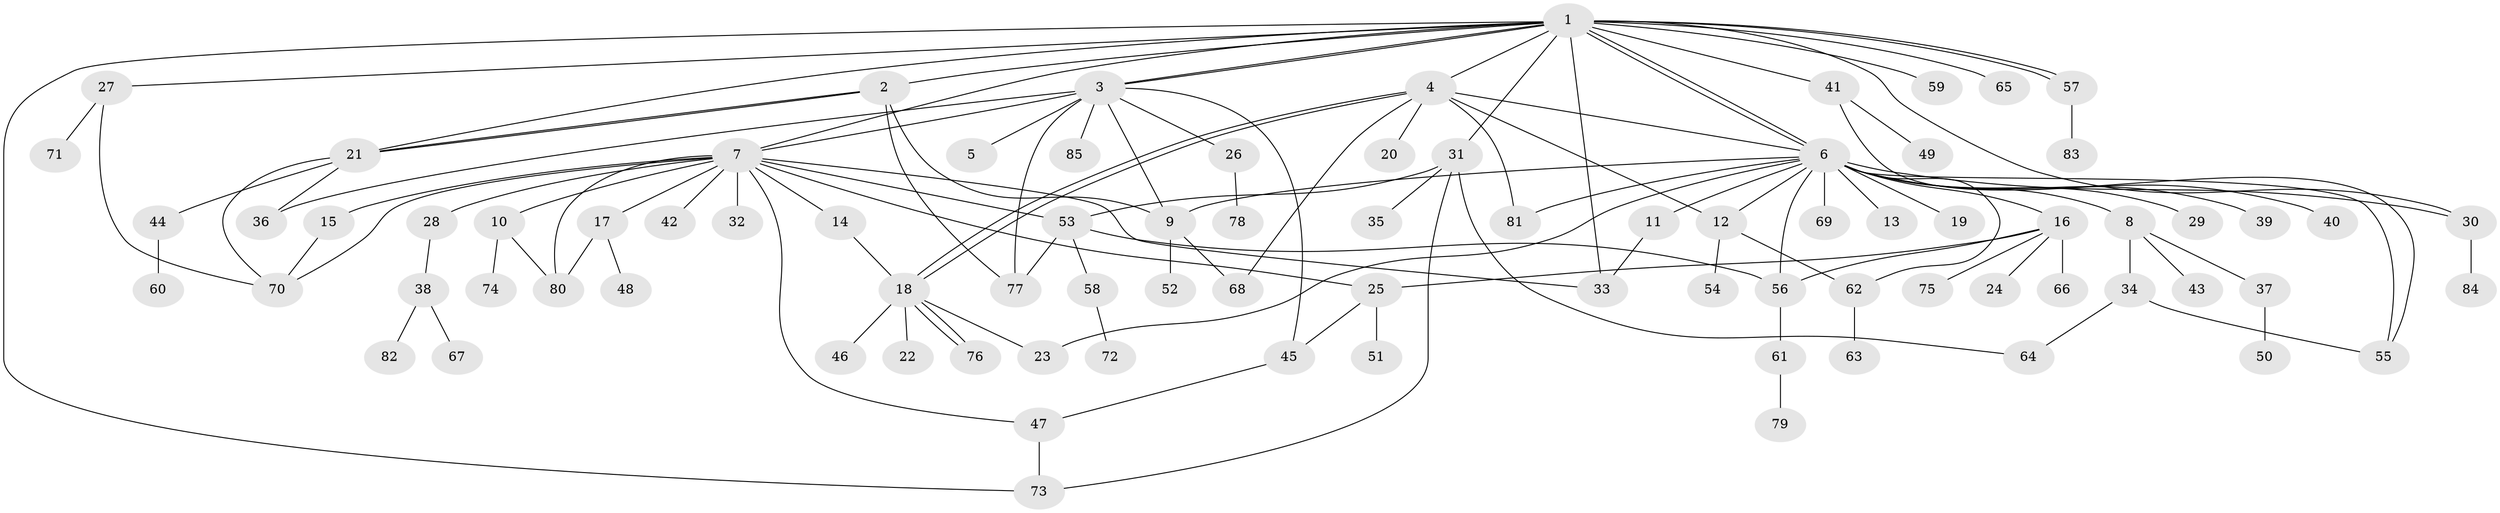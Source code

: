 // Generated by graph-tools (version 1.1) at 2025/26/03/09/25 03:26:07]
// undirected, 85 vertices, 123 edges
graph export_dot {
graph [start="1"]
  node [color=gray90,style=filled];
  1;
  2;
  3;
  4;
  5;
  6;
  7;
  8;
  9;
  10;
  11;
  12;
  13;
  14;
  15;
  16;
  17;
  18;
  19;
  20;
  21;
  22;
  23;
  24;
  25;
  26;
  27;
  28;
  29;
  30;
  31;
  32;
  33;
  34;
  35;
  36;
  37;
  38;
  39;
  40;
  41;
  42;
  43;
  44;
  45;
  46;
  47;
  48;
  49;
  50;
  51;
  52;
  53;
  54;
  55;
  56;
  57;
  58;
  59;
  60;
  61;
  62;
  63;
  64;
  65;
  66;
  67;
  68;
  69;
  70;
  71;
  72;
  73;
  74;
  75;
  76;
  77;
  78;
  79;
  80;
  81;
  82;
  83;
  84;
  85;
  1 -- 2;
  1 -- 3;
  1 -- 3;
  1 -- 4;
  1 -- 6;
  1 -- 6;
  1 -- 7;
  1 -- 21;
  1 -- 27;
  1 -- 30;
  1 -- 31;
  1 -- 33;
  1 -- 41;
  1 -- 57;
  1 -- 57;
  1 -- 59;
  1 -- 65;
  1 -- 73;
  2 -- 9;
  2 -- 21;
  2 -- 21;
  2 -- 77;
  3 -- 5;
  3 -- 7;
  3 -- 9;
  3 -- 26;
  3 -- 36;
  3 -- 45;
  3 -- 77;
  3 -- 85;
  4 -- 6;
  4 -- 12;
  4 -- 18;
  4 -- 18;
  4 -- 20;
  4 -- 68;
  4 -- 81;
  6 -- 8;
  6 -- 9;
  6 -- 11;
  6 -- 12;
  6 -- 13;
  6 -- 16;
  6 -- 19;
  6 -- 23;
  6 -- 29;
  6 -- 30;
  6 -- 39;
  6 -- 40;
  6 -- 55;
  6 -- 56;
  6 -- 62;
  6 -- 69;
  6 -- 81;
  7 -- 10;
  7 -- 14;
  7 -- 15;
  7 -- 17;
  7 -- 25;
  7 -- 28;
  7 -- 32;
  7 -- 33;
  7 -- 42;
  7 -- 47;
  7 -- 53;
  7 -- 70;
  7 -- 80;
  8 -- 34;
  8 -- 37;
  8 -- 43;
  9 -- 52;
  9 -- 68;
  10 -- 74;
  10 -- 80;
  11 -- 33;
  12 -- 54;
  12 -- 62;
  14 -- 18;
  15 -- 70;
  16 -- 24;
  16 -- 25;
  16 -- 56;
  16 -- 66;
  16 -- 75;
  17 -- 48;
  17 -- 80;
  18 -- 22;
  18 -- 23;
  18 -- 46;
  18 -- 76;
  18 -- 76;
  21 -- 36;
  21 -- 44;
  21 -- 70;
  25 -- 45;
  25 -- 51;
  26 -- 78;
  27 -- 70;
  27 -- 71;
  28 -- 38;
  30 -- 84;
  31 -- 35;
  31 -- 53;
  31 -- 64;
  31 -- 73;
  34 -- 55;
  34 -- 64;
  37 -- 50;
  38 -- 67;
  38 -- 82;
  41 -- 49;
  41 -- 55;
  44 -- 60;
  45 -- 47;
  47 -- 73;
  53 -- 56;
  53 -- 58;
  53 -- 77;
  56 -- 61;
  57 -- 83;
  58 -- 72;
  61 -- 79;
  62 -- 63;
}
